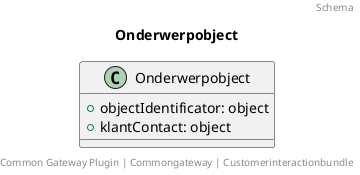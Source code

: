 @startuml
title: Onderwerpobject
footer: Common Gateway Plugin | Commongateway | Customerinteractionbundle 
header: Schema

class Onderwerpobject {
  + objectIdentificator: object
  + klantContact: object
}
@enduml
